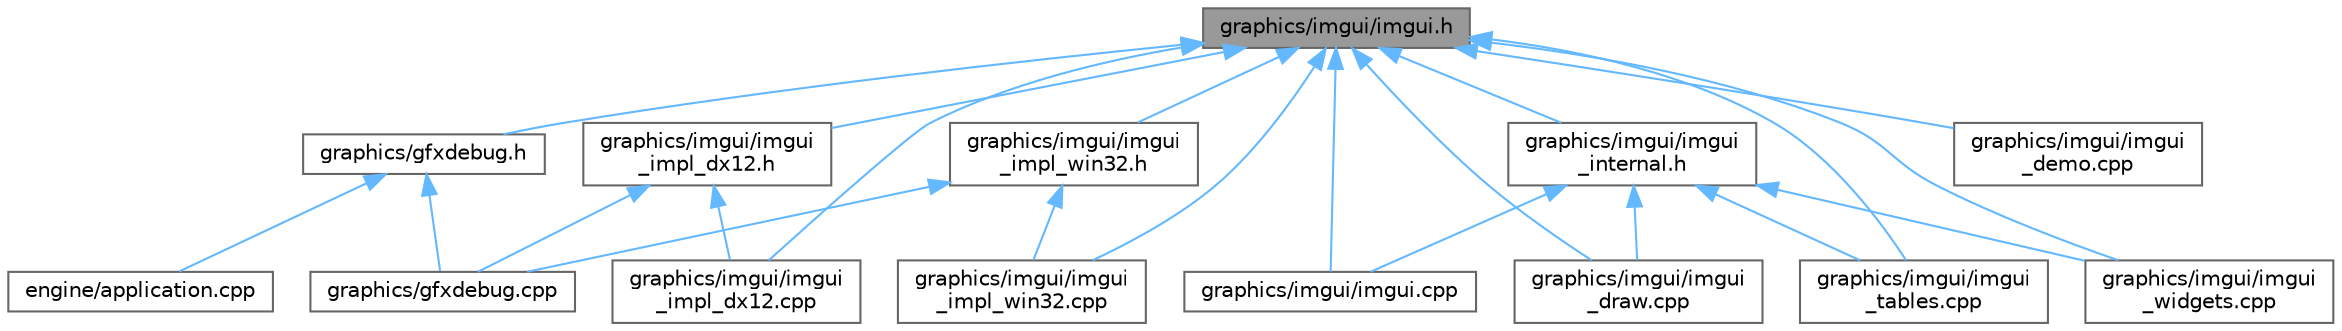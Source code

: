 digraph "graphics/imgui/imgui.h"
{
 // LATEX_PDF_SIZE
  bgcolor="transparent";
  edge [fontname=Helvetica,fontsize=10,labelfontname=Helvetica,labelfontsize=10];
  node [fontname=Helvetica,fontsize=10,shape=box,height=0.2,width=0.4];
  Node1 [id="Node000001",label="graphics/imgui/imgui.h",height=0.2,width=0.4,color="gray40", fillcolor="grey60", style="filled", fontcolor="black",tooltip=" "];
  Node1 -> Node2 [id="edge1_Node000001_Node000002",dir="back",color="steelblue1",style="solid",tooltip=" "];
  Node2 [id="Node000002",label="graphics/gfxdebug.h",height=0.2,width=0.4,color="grey40", fillcolor="white", style="filled",URL="$gfxdebug_8h.html",tooltip=" "];
  Node2 -> Node3 [id="edge2_Node000002_Node000003",dir="back",color="steelblue1",style="solid",tooltip=" "];
  Node3 [id="Node000003",label="engine/application.cpp",height=0.2,width=0.4,color="grey40", fillcolor="white", style="filled",URL="$application_8cpp.html",tooltip=" "];
  Node2 -> Node4 [id="edge3_Node000002_Node000004",dir="back",color="steelblue1",style="solid",tooltip=" "];
  Node4 [id="Node000004",label="graphics/gfxdebug.cpp",height=0.2,width=0.4,color="grey40", fillcolor="white", style="filled",URL="$gfxdebug_8cpp.html",tooltip=" "];
  Node1 -> Node5 [id="edge4_Node000001_Node000005",dir="back",color="steelblue1",style="solid",tooltip=" "];
  Node5 [id="Node000005",label="graphics/imgui/imgui.cpp",height=0.2,width=0.4,color="grey40", fillcolor="white", style="filled",URL="$imgui_8cpp.html",tooltip=" "];
  Node1 -> Node6 [id="edge5_Node000001_Node000006",dir="back",color="steelblue1",style="solid",tooltip=" "];
  Node6 [id="Node000006",label="graphics/imgui/imgui\l_demo.cpp",height=0.2,width=0.4,color="grey40", fillcolor="white", style="filled",URL="$imgui__demo_8cpp.html",tooltip=" "];
  Node1 -> Node7 [id="edge6_Node000001_Node000007",dir="back",color="steelblue1",style="solid",tooltip=" "];
  Node7 [id="Node000007",label="graphics/imgui/imgui\l_draw.cpp",height=0.2,width=0.4,color="grey40", fillcolor="white", style="filled",URL="$imgui__draw_8cpp.html",tooltip=" "];
  Node1 -> Node8 [id="edge7_Node000001_Node000008",dir="back",color="steelblue1",style="solid",tooltip=" "];
  Node8 [id="Node000008",label="graphics/imgui/imgui\l_impl_dx12.cpp",height=0.2,width=0.4,color="grey40", fillcolor="white", style="filled",URL="$imgui__impl__dx12_8cpp.html",tooltip=" "];
  Node1 -> Node9 [id="edge8_Node000001_Node000009",dir="back",color="steelblue1",style="solid",tooltip=" "];
  Node9 [id="Node000009",label="graphics/imgui/imgui\l_impl_dx12.h",height=0.2,width=0.4,color="grey40", fillcolor="white", style="filled",URL="$imgui__impl__dx12_8h.html",tooltip=" "];
  Node9 -> Node4 [id="edge9_Node000009_Node000004",dir="back",color="steelblue1",style="solid",tooltip=" "];
  Node9 -> Node8 [id="edge10_Node000009_Node000008",dir="back",color="steelblue1",style="solid",tooltip=" "];
  Node1 -> Node10 [id="edge11_Node000001_Node000010",dir="back",color="steelblue1",style="solid",tooltip=" "];
  Node10 [id="Node000010",label="graphics/imgui/imgui\l_impl_win32.cpp",height=0.2,width=0.4,color="grey40", fillcolor="white", style="filled",URL="$imgui__impl__win32_8cpp.html",tooltip=" "];
  Node1 -> Node11 [id="edge12_Node000001_Node000011",dir="back",color="steelblue1",style="solid",tooltip=" "];
  Node11 [id="Node000011",label="graphics/imgui/imgui\l_impl_win32.h",height=0.2,width=0.4,color="grey40", fillcolor="white", style="filled",URL="$imgui__impl__win32_8h.html",tooltip=" "];
  Node11 -> Node4 [id="edge13_Node000011_Node000004",dir="back",color="steelblue1",style="solid",tooltip=" "];
  Node11 -> Node10 [id="edge14_Node000011_Node000010",dir="back",color="steelblue1",style="solid",tooltip=" "];
  Node1 -> Node12 [id="edge15_Node000001_Node000012",dir="back",color="steelblue1",style="solid",tooltip=" "];
  Node12 [id="Node000012",label="graphics/imgui/imgui\l_internal.h",height=0.2,width=0.4,color="grey40", fillcolor="white", style="filled",URL="$imgui__internal_8h.html",tooltip=" "];
  Node12 -> Node5 [id="edge16_Node000012_Node000005",dir="back",color="steelblue1",style="solid",tooltip=" "];
  Node12 -> Node7 [id="edge17_Node000012_Node000007",dir="back",color="steelblue1",style="solid",tooltip=" "];
  Node12 -> Node13 [id="edge18_Node000012_Node000013",dir="back",color="steelblue1",style="solid",tooltip=" "];
  Node13 [id="Node000013",label="graphics/imgui/imgui\l_tables.cpp",height=0.2,width=0.4,color="grey40", fillcolor="white", style="filled",URL="$imgui__tables_8cpp.html",tooltip=" "];
  Node12 -> Node14 [id="edge19_Node000012_Node000014",dir="back",color="steelblue1",style="solid",tooltip=" "];
  Node14 [id="Node000014",label="graphics/imgui/imgui\l_widgets.cpp",height=0.2,width=0.4,color="grey40", fillcolor="white", style="filled",URL="$imgui__widgets_8cpp.html",tooltip=" "];
  Node1 -> Node13 [id="edge20_Node000001_Node000013",dir="back",color="steelblue1",style="solid",tooltip=" "];
  Node1 -> Node14 [id="edge21_Node000001_Node000014",dir="back",color="steelblue1",style="solid",tooltip=" "];
}
